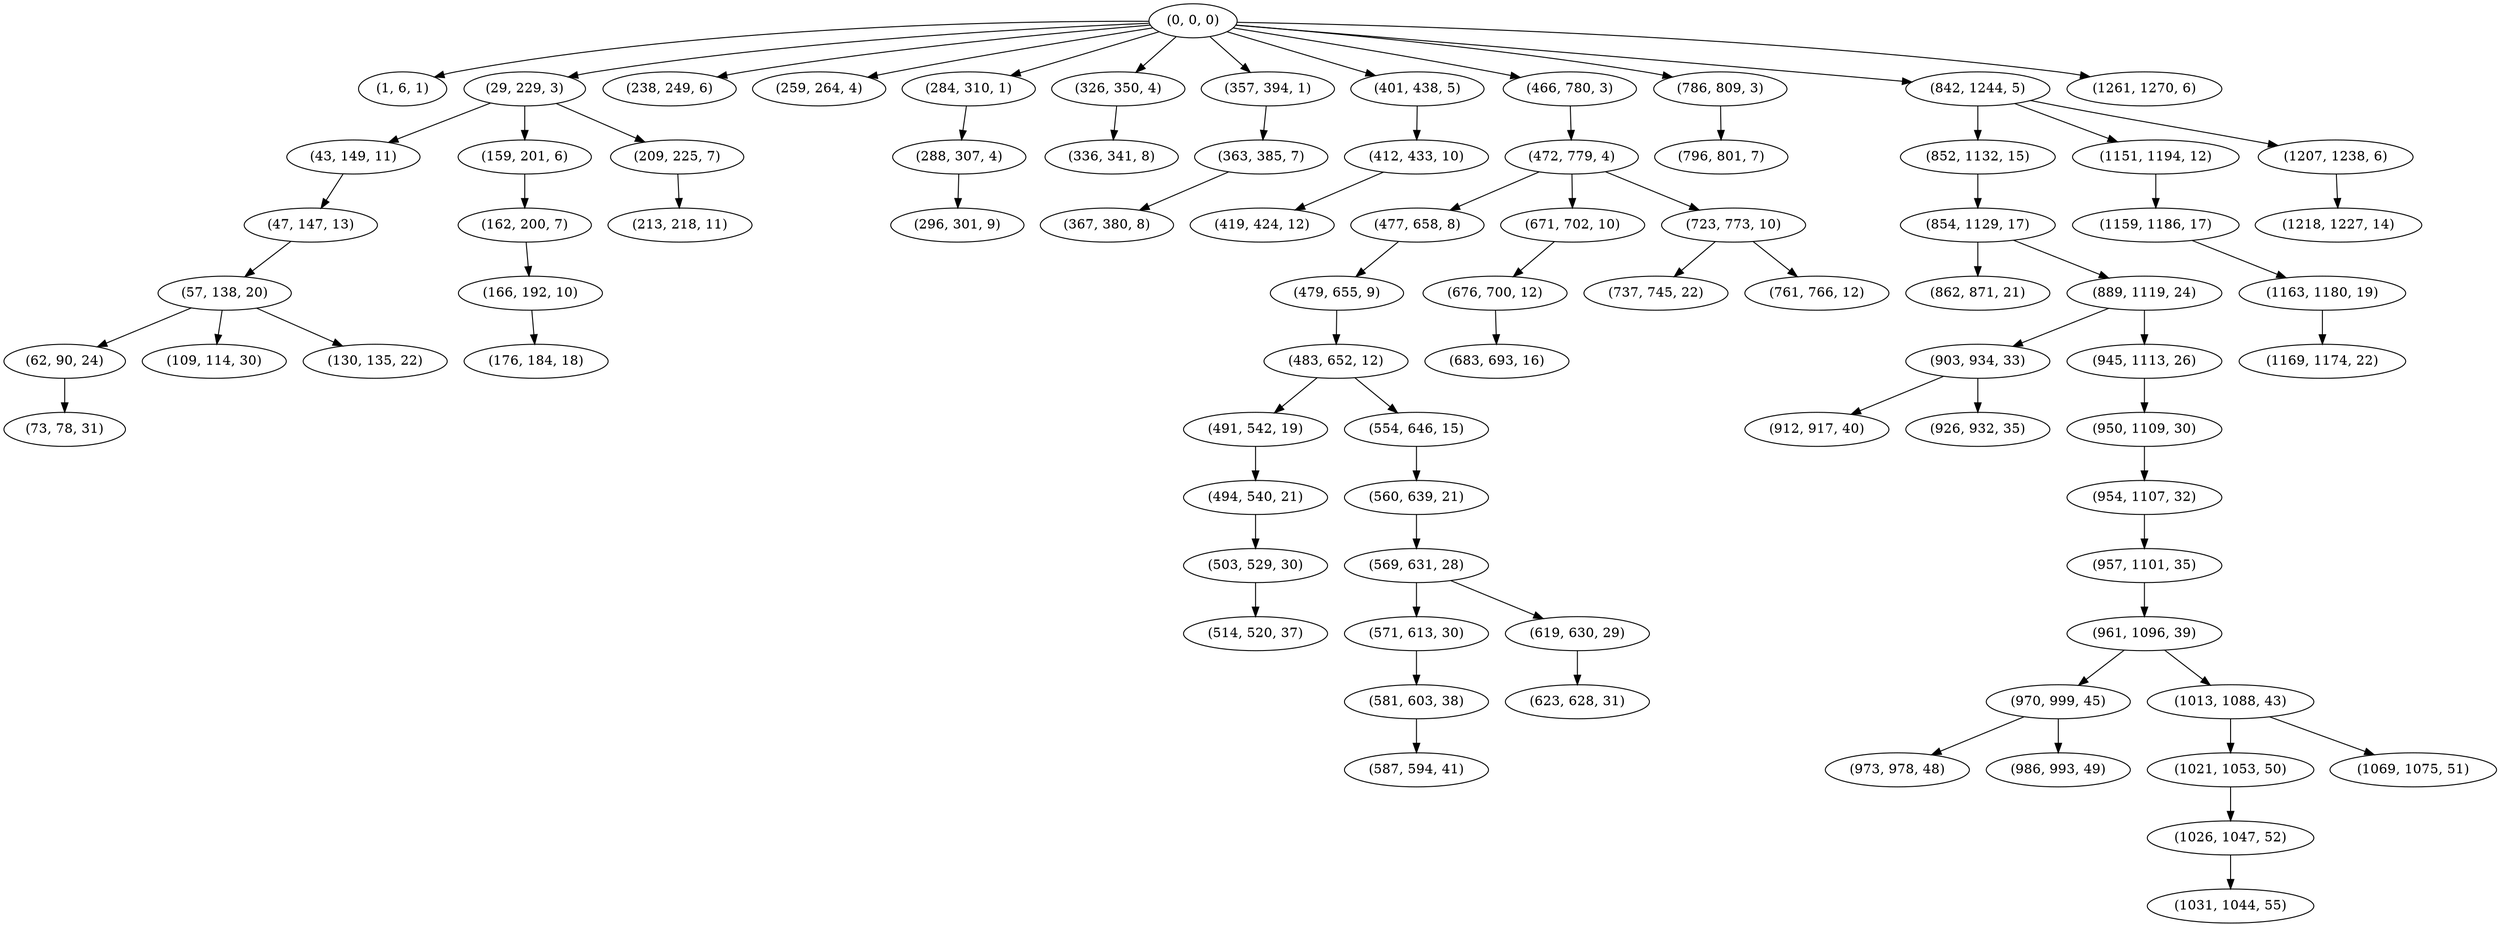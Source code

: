 digraph tree {
    "(0, 0, 0)";
    "(1, 6, 1)";
    "(29, 229, 3)";
    "(43, 149, 11)";
    "(47, 147, 13)";
    "(57, 138, 20)";
    "(62, 90, 24)";
    "(73, 78, 31)";
    "(109, 114, 30)";
    "(130, 135, 22)";
    "(159, 201, 6)";
    "(162, 200, 7)";
    "(166, 192, 10)";
    "(176, 184, 18)";
    "(209, 225, 7)";
    "(213, 218, 11)";
    "(238, 249, 6)";
    "(259, 264, 4)";
    "(284, 310, 1)";
    "(288, 307, 4)";
    "(296, 301, 9)";
    "(326, 350, 4)";
    "(336, 341, 8)";
    "(357, 394, 1)";
    "(363, 385, 7)";
    "(367, 380, 8)";
    "(401, 438, 5)";
    "(412, 433, 10)";
    "(419, 424, 12)";
    "(466, 780, 3)";
    "(472, 779, 4)";
    "(477, 658, 8)";
    "(479, 655, 9)";
    "(483, 652, 12)";
    "(491, 542, 19)";
    "(494, 540, 21)";
    "(503, 529, 30)";
    "(514, 520, 37)";
    "(554, 646, 15)";
    "(560, 639, 21)";
    "(569, 631, 28)";
    "(571, 613, 30)";
    "(581, 603, 38)";
    "(587, 594, 41)";
    "(619, 630, 29)";
    "(623, 628, 31)";
    "(671, 702, 10)";
    "(676, 700, 12)";
    "(683, 693, 16)";
    "(723, 773, 10)";
    "(737, 745, 22)";
    "(761, 766, 12)";
    "(786, 809, 3)";
    "(796, 801, 7)";
    "(842, 1244, 5)";
    "(852, 1132, 15)";
    "(854, 1129, 17)";
    "(862, 871, 21)";
    "(889, 1119, 24)";
    "(903, 934, 33)";
    "(912, 917, 40)";
    "(926, 932, 35)";
    "(945, 1113, 26)";
    "(950, 1109, 30)";
    "(954, 1107, 32)";
    "(957, 1101, 35)";
    "(961, 1096, 39)";
    "(970, 999, 45)";
    "(973, 978, 48)";
    "(986, 993, 49)";
    "(1013, 1088, 43)";
    "(1021, 1053, 50)";
    "(1026, 1047, 52)";
    "(1031, 1044, 55)";
    "(1069, 1075, 51)";
    "(1151, 1194, 12)";
    "(1159, 1186, 17)";
    "(1163, 1180, 19)";
    "(1169, 1174, 22)";
    "(1207, 1238, 6)";
    "(1218, 1227, 14)";
    "(1261, 1270, 6)";
    "(0, 0, 0)" -> "(1, 6, 1)";
    "(0, 0, 0)" -> "(29, 229, 3)";
    "(0, 0, 0)" -> "(238, 249, 6)";
    "(0, 0, 0)" -> "(259, 264, 4)";
    "(0, 0, 0)" -> "(284, 310, 1)";
    "(0, 0, 0)" -> "(326, 350, 4)";
    "(0, 0, 0)" -> "(357, 394, 1)";
    "(0, 0, 0)" -> "(401, 438, 5)";
    "(0, 0, 0)" -> "(466, 780, 3)";
    "(0, 0, 0)" -> "(786, 809, 3)";
    "(0, 0, 0)" -> "(842, 1244, 5)";
    "(0, 0, 0)" -> "(1261, 1270, 6)";
    "(29, 229, 3)" -> "(43, 149, 11)";
    "(29, 229, 3)" -> "(159, 201, 6)";
    "(29, 229, 3)" -> "(209, 225, 7)";
    "(43, 149, 11)" -> "(47, 147, 13)";
    "(47, 147, 13)" -> "(57, 138, 20)";
    "(57, 138, 20)" -> "(62, 90, 24)";
    "(57, 138, 20)" -> "(109, 114, 30)";
    "(57, 138, 20)" -> "(130, 135, 22)";
    "(62, 90, 24)" -> "(73, 78, 31)";
    "(159, 201, 6)" -> "(162, 200, 7)";
    "(162, 200, 7)" -> "(166, 192, 10)";
    "(166, 192, 10)" -> "(176, 184, 18)";
    "(209, 225, 7)" -> "(213, 218, 11)";
    "(284, 310, 1)" -> "(288, 307, 4)";
    "(288, 307, 4)" -> "(296, 301, 9)";
    "(326, 350, 4)" -> "(336, 341, 8)";
    "(357, 394, 1)" -> "(363, 385, 7)";
    "(363, 385, 7)" -> "(367, 380, 8)";
    "(401, 438, 5)" -> "(412, 433, 10)";
    "(412, 433, 10)" -> "(419, 424, 12)";
    "(466, 780, 3)" -> "(472, 779, 4)";
    "(472, 779, 4)" -> "(477, 658, 8)";
    "(472, 779, 4)" -> "(671, 702, 10)";
    "(472, 779, 4)" -> "(723, 773, 10)";
    "(477, 658, 8)" -> "(479, 655, 9)";
    "(479, 655, 9)" -> "(483, 652, 12)";
    "(483, 652, 12)" -> "(491, 542, 19)";
    "(483, 652, 12)" -> "(554, 646, 15)";
    "(491, 542, 19)" -> "(494, 540, 21)";
    "(494, 540, 21)" -> "(503, 529, 30)";
    "(503, 529, 30)" -> "(514, 520, 37)";
    "(554, 646, 15)" -> "(560, 639, 21)";
    "(560, 639, 21)" -> "(569, 631, 28)";
    "(569, 631, 28)" -> "(571, 613, 30)";
    "(569, 631, 28)" -> "(619, 630, 29)";
    "(571, 613, 30)" -> "(581, 603, 38)";
    "(581, 603, 38)" -> "(587, 594, 41)";
    "(619, 630, 29)" -> "(623, 628, 31)";
    "(671, 702, 10)" -> "(676, 700, 12)";
    "(676, 700, 12)" -> "(683, 693, 16)";
    "(723, 773, 10)" -> "(737, 745, 22)";
    "(723, 773, 10)" -> "(761, 766, 12)";
    "(786, 809, 3)" -> "(796, 801, 7)";
    "(842, 1244, 5)" -> "(852, 1132, 15)";
    "(842, 1244, 5)" -> "(1151, 1194, 12)";
    "(842, 1244, 5)" -> "(1207, 1238, 6)";
    "(852, 1132, 15)" -> "(854, 1129, 17)";
    "(854, 1129, 17)" -> "(862, 871, 21)";
    "(854, 1129, 17)" -> "(889, 1119, 24)";
    "(889, 1119, 24)" -> "(903, 934, 33)";
    "(889, 1119, 24)" -> "(945, 1113, 26)";
    "(903, 934, 33)" -> "(912, 917, 40)";
    "(903, 934, 33)" -> "(926, 932, 35)";
    "(945, 1113, 26)" -> "(950, 1109, 30)";
    "(950, 1109, 30)" -> "(954, 1107, 32)";
    "(954, 1107, 32)" -> "(957, 1101, 35)";
    "(957, 1101, 35)" -> "(961, 1096, 39)";
    "(961, 1096, 39)" -> "(970, 999, 45)";
    "(961, 1096, 39)" -> "(1013, 1088, 43)";
    "(970, 999, 45)" -> "(973, 978, 48)";
    "(970, 999, 45)" -> "(986, 993, 49)";
    "(1013, 1088, 43)" -> "(1021, 1053, 50)";
    "(1013, 1088, 43)" -> "(1069, 1075, 51)";
    "(1021, 1053, 50)" -> "(1026, 1047, 52)";
    "(1026, 1047, 52)" -> "(1031, 1044, 55)";
    "(1151, 1194, 12)" -> "(1159, 1186, 17)";
    "(1159, 1186, 17)" -> "(1163, 1180, 19)";
    "(1163, 1180, 19)" -> "(1169, 1174, 22)";
    "(1207, 1238, 6)" -> "(1218, 1227, 14)";
}
